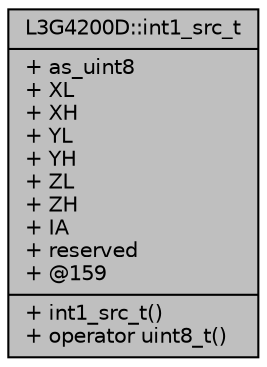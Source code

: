 digraph "L3G4200D::int1_src_t"
{
  edge [fontname="Helvetica",fontsize="10",labelfontname="Helvetica",labelfontsize="10"];
  node [fontname="Helvetica",fontsize="10",shape=record];
  Node1 [label="{L3G4200D::int1_src_t\n|+ as_uint8\l+ XL\l+ XH\l+ YL\l+ YH\l+ ZL\l+ ZH\l+ IA\l+ reserved\l+ @159\l|+ int1_src_t()\l+ operator uint8_t()\l}",height=0.2,width=0.4,color="black", fillcolor="grey75", style="filled", fontcolor="black"];
}
